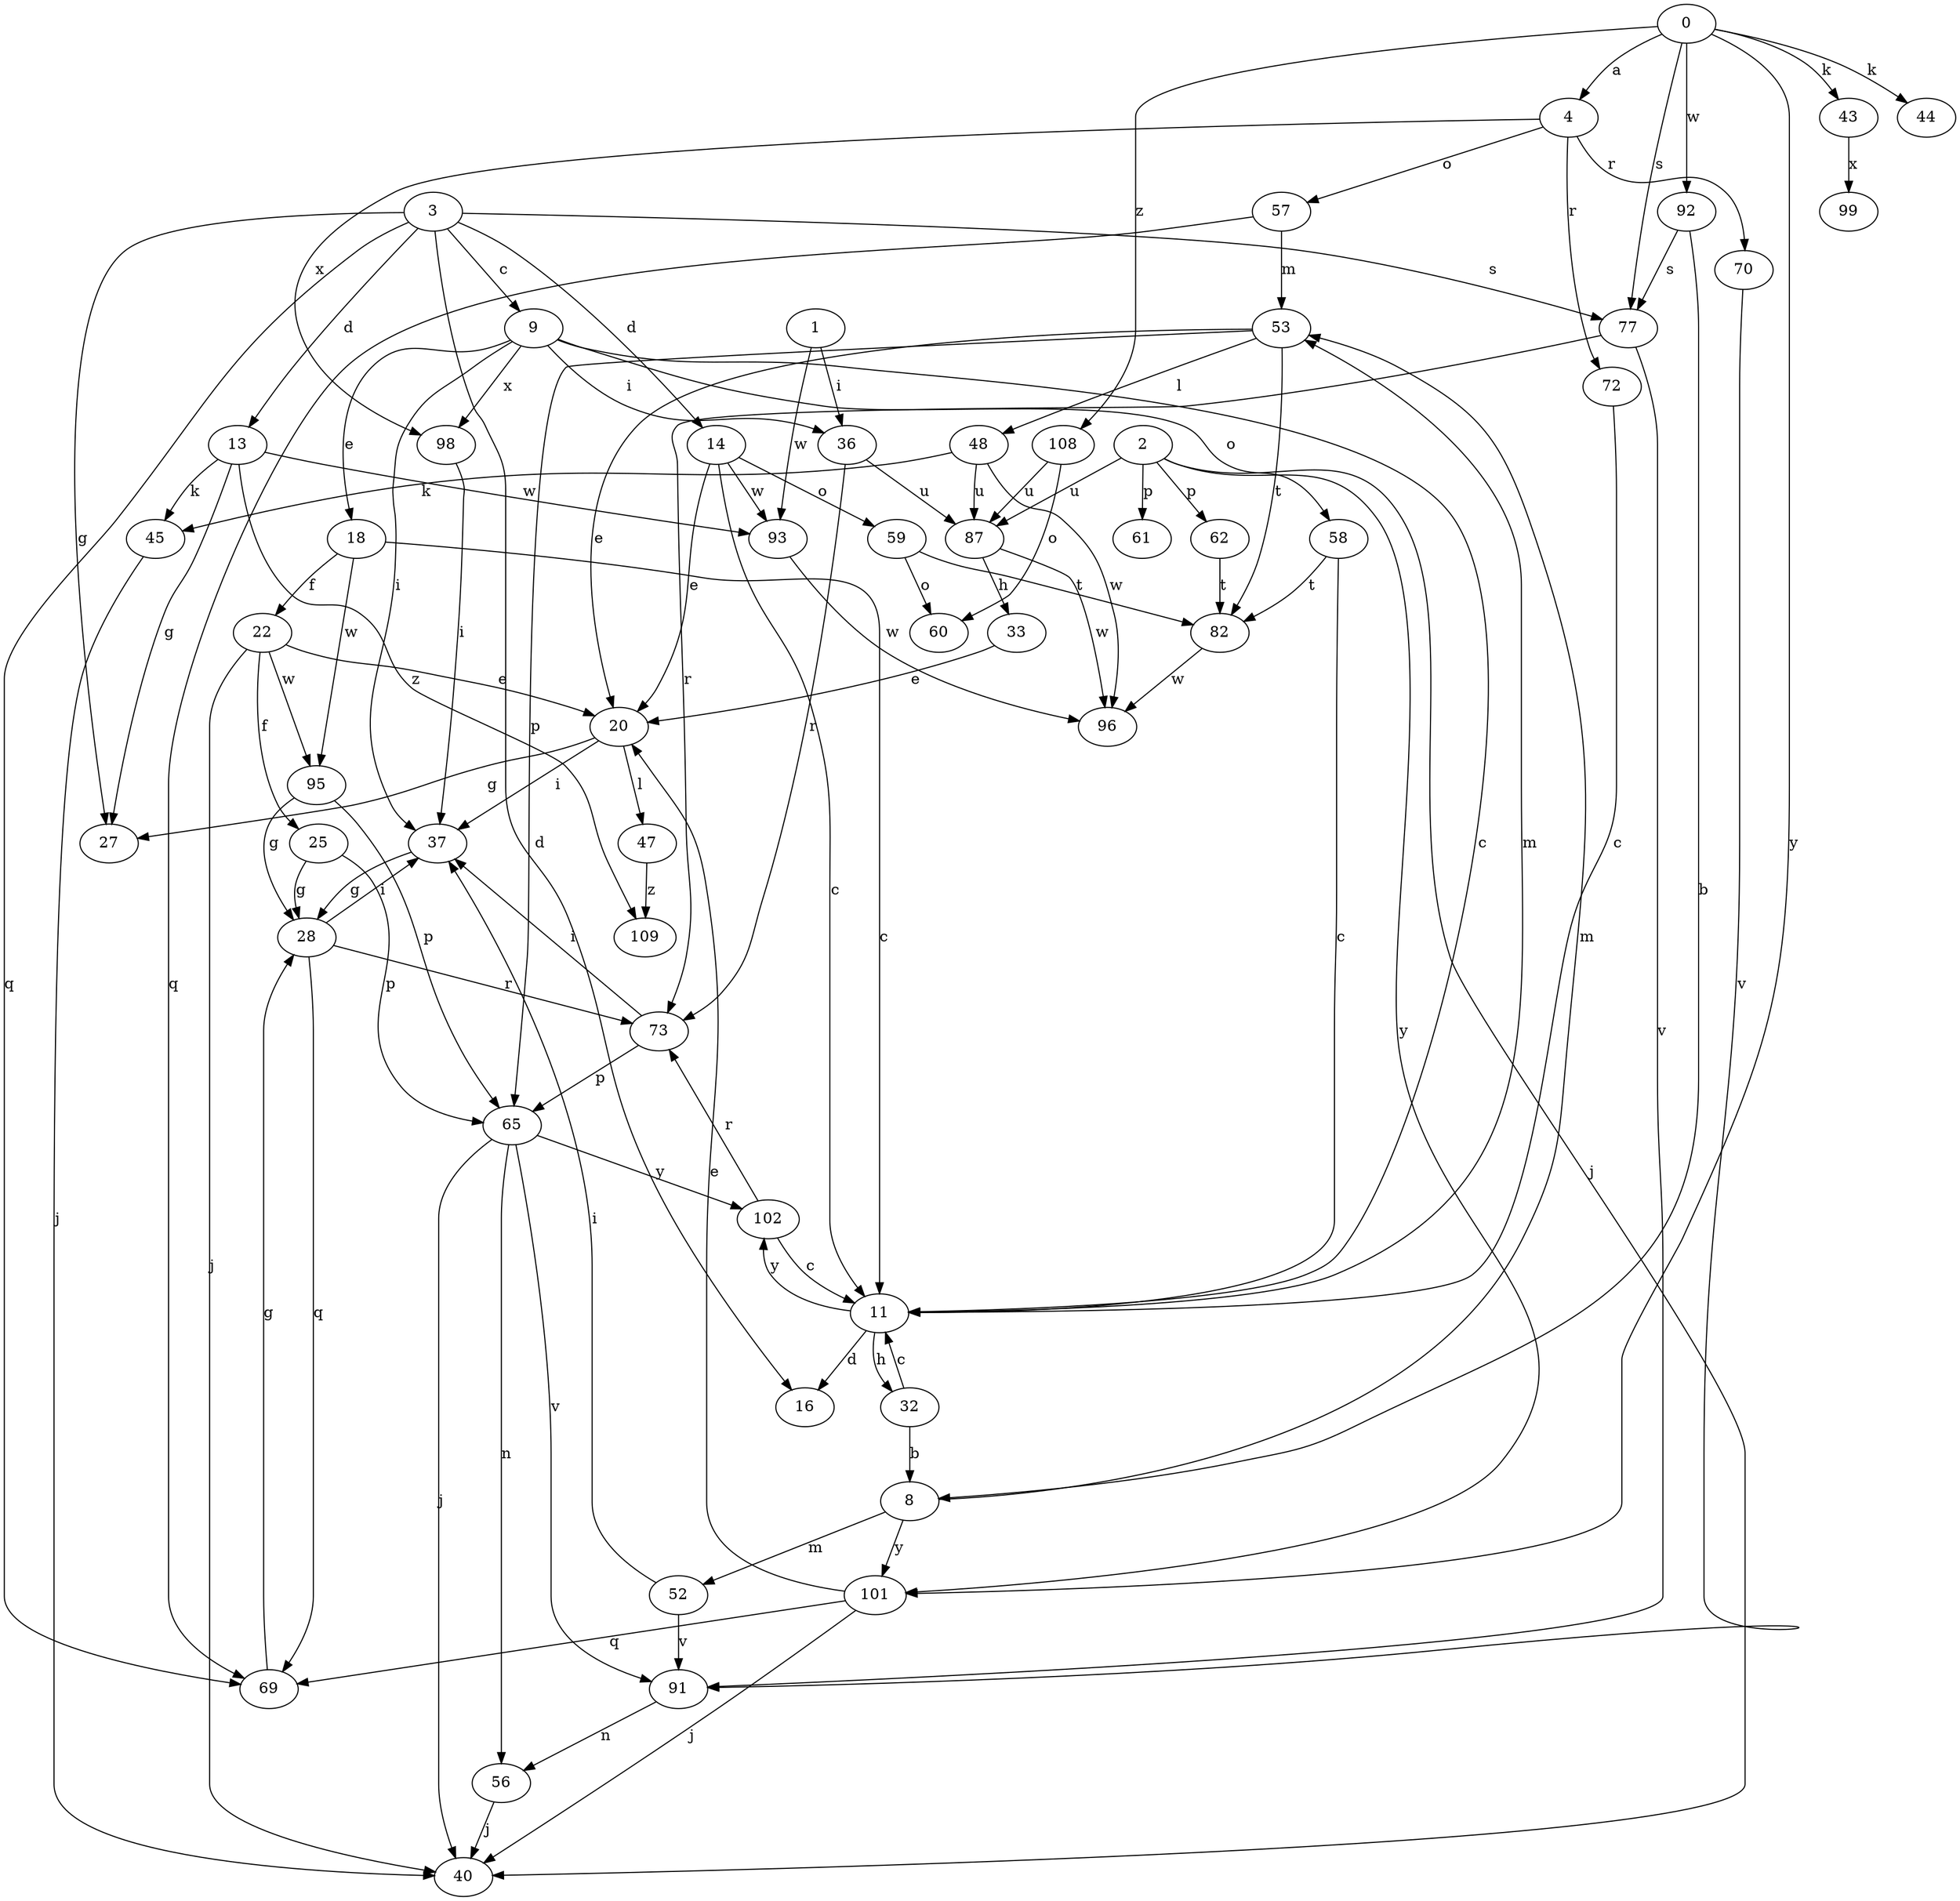 strict digraph  {
0;
1;
2;
3;
4;
8;
9;
11;
13;
14;
16;
18;
20;
22;
25;
27;
28;
32;
33;
36;
37;
40;
43;
44;
45;
47;
48;
52;
53;
56;
57;
58;
59;
60;
61;
62;
65;
69;
70;
72;
73;
77;
82;
87;
91;
92;
93;
95;
96;
98;
99;
101;
102;
108;
109;
0 -> 4  [label=a];
0 -> 43  [label=k];
0 -> 44  [label=k];
0 -> 77  [label=s];
0 -> 92  [label=w];
0 -> 101  [label=y];
0 -> 108  [label=z];
1 -> 36  [label=i];
1 -> 93  [label=w];
2 -> 40  [label=j];
2 -> 61  [label=p];
2 -> 62  [label=p];
2 -> 87  [label=u];
2 -> 101  [label=y];
3 -> 9  [label=c];
3 -> 13  [label=d];
3 -> 14  [label=d];
3 -> 16  [label=d];
3 -> 27  [label=g];
3 -> 69  [label=q];
3 -> 77  [label=s];
4 -> 57  [label=o];
4 -> 70  [label=r];
4 -> 72  [label=r];
4 -> 98  [label=x];
8 -> 52  [label=m];
8 -> 53  [label=m];
8 -> 101  [label=y];
9 -> 11  [label=c];
9 -> 18  [label=e];
9 -> 36  [label=i];
9 -> 37  [label=i];
9 -> 58  [label=o];
9 -> 98  [label=x];
11 -> 16  [label=d];
11 -> 32  [label=h];
11 -> 53  [label=m];
11 -> 102  [label=y];
13 -> 27  [label=g];
13 -> 45  [label=k];
13 -> 93  [label=w];
13 -> 109  [label=z];
14 -> 11  [label=c];
14 -> 20  [label=e];
14 -> 59  [label=o];
14 -> 93  [label=w];
18 -> 11  [label=c];
18 -> 22  [label=f];
18 -> 95  [label=w];
20 -> 27  [label=g];
20 -> 37  [label=i];
20 -> 47  [label=l];
22 -> 20  [label=e];
22 -> 25  [label=f];
22 -> 40  [label=j];
22 -> 95  [label=w];
25 -> 28  [label=g];
25 -> 65  [label=p];
28 -> 37  [label=i];
28 -> 69  [label=q];
28 -> 73  [label=r];
32 -> 8  [label=b];
32 -> 11  [label=c];
33 -> 20  [label=e];
36 -> 73  [label=r];
36 -> 87  [label=u];
37 -> 28  [label=g];
43 -> 99  [label=x];
45 -> 40  [label=j];
47 -> 109  [label=z];
48 -> 45  [label=k];
48 -> 87  [label=u];
48 -> 96  [label=w];
52 -> 37  [label=i];
52 -> 91  [label=v];
53 -> 20  [label=e];
53 -> 48  [label=l];
53 -> 65  [label=p];
53 -> 82  [label=t];
56 -> 40  [label=j];
57 -> 53  [label=m];
57 -> 69  [label=q];
58 -> 11  [label=c];
58 -> 82  [label=t];
59 -> 60  [label=o];
59 -> 82  [label=t];
62 -> 82  [label=t];
65 -> 40  [label=j];
65 -> 56  [label=n];
65 -> 91  [label=v];
65 -> 102  [label=y];
69 -> 28  [label=g];
70 -> 91  [label=v];
72 -> 11  [label=c];
73 -> 37  [label=i];
73 -> 65  [label=p];
77 -> 73  [label=r];
77 -> 91  [label=v];
82 -> 96  [label=w];
87 -> 33  [label=h];
87 -> 96  [label=w];
91 -> 56  [label=n];
92 -> 8  [label=b];
92 -> 77  [label=s];
93 -> 96  [label=w];
95 -> 28  [label=g];
95 -> 65  [label=p];
98 -> 37  [label=i];
101 -> 20  [label=e];
101 -> 40  [label=j];
101 -> 69  [label=q];
102 -> 11  [label=c];
102 -> 73  [label=r];
108 -> 60  [label=o];
108 -> 87  [label=u];
}
